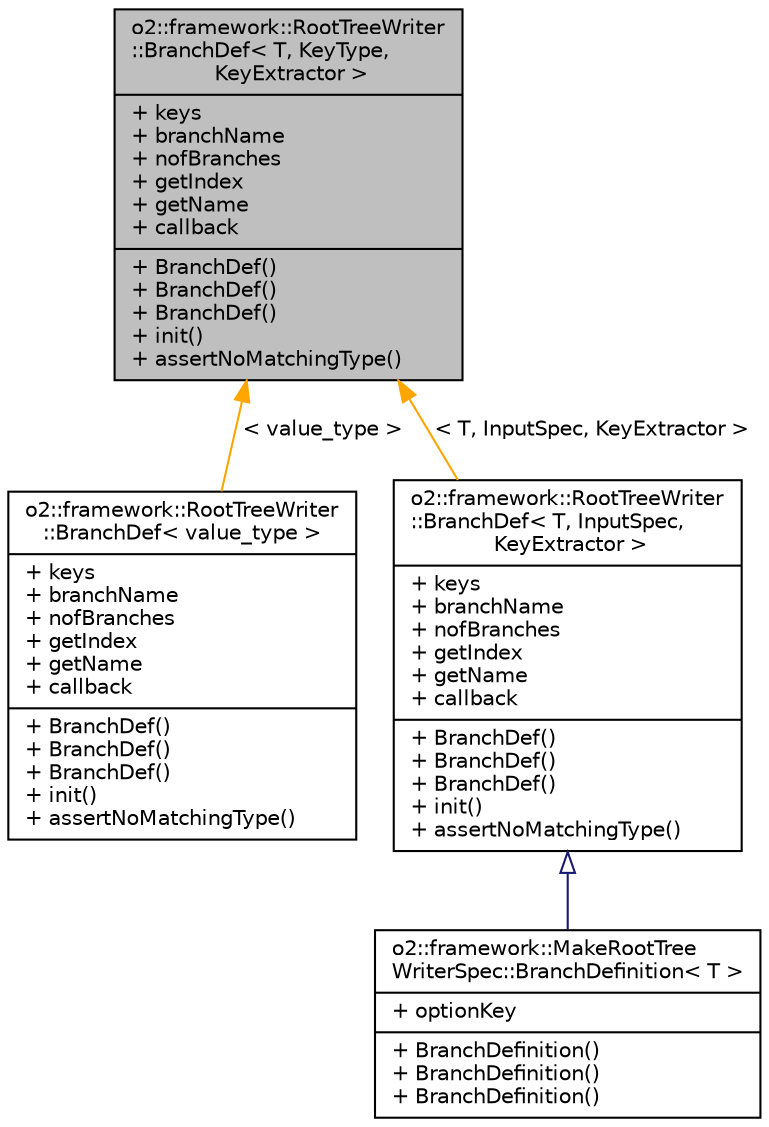 digraph "o2::framework::RootTreeWriter::BranchDef&lt; T, KeyType, KeyExtractor &gt;"
{
 // INTERACTIVE_SVG=YES
  bgcolor="transparent";
  edge [fontname="Helvetica",fontsize="10",labelfontname="Helvetica",labelfontsize="10"];
  node [fontname="Helvetica",fontsize="10",shape=record];
  Node0 [label="{o2::framework::RootTreeWriter\l::BranchDef\< T, KeyType,\l KeyExtractor \>\n|+ keys\l+ branchName\l+ nofBranches\l+ getIndex\l+ getName\l+ callback\l|+ BranchDef()\l+ BranchDef()\l+ BranchDef()\l+ init()\l+ assertNoMatchingType()\l}",height=0.2,width=0.4,color="black", fillcolor="grey75", style="filled", fontcolor="black"];
  Node0 -> Node1 [dir="back",color="orange",fontsize="10",style="solid",label=" \< value_type \>" ,fontname="Helvetica"];
  Node1 [label="{o2::framework::RootTreeWriter\l::BranchDef\< value_type \>\n|+ keys\l+ branchName\l+ nofBranches\l+ getIndex\l+ getName\l+ callback\l|+ BranchDef()\l+ BranchDef()\l+ BranchDef()\l+ init()\l+ assertNoMatchingType()\l}",height=0.2,width=0.4,color="black",URL="$d6/d72/structo2_1_1framework_1_1RootTreeWriter_1_1BranchDef.html"];
  Node0 -> Node2 [dir="back",color="orange",fontsize="10",style="solid",label=" \< T, InputSpec, KeyExtractor \>" ,fontname="Helvetica"];
  Node2 [label="{o2::framework::RootTreeWriter\l::BranchDef\< T, InputSpec,\l KeyExtractor \>\n|+ keys\l+ branchName\l+ nofBranches\l+ getIndex\l+ getName\l+ callback\l|+ BranchDef()\l+ BranchDef()\l+ BranchDef()\l+ init()\l+ assertNoMatchingType()\l}",height=0.2,width=0.4,color="black",URL="$d6/d72/structo2_1_1framework_1_1RootTreeWriter_1_1BranchDef.html"];
  Node2 -> Node3 [dir="back",color="midnightblue",fontsize="10",style="solid",arrowtail="onormal",fontname="Helvetica"];
  Node3 [label="{o2::framework::MakeRootTree\lWriterSpec::BranchDefinition\< T \>\n|+ optionKey\l|+ BranchDefinition()\l+ BranchDefinition()\l+ BranchDefinition()\l}",height=0.2,width=0.4,color="black",URL="$dc/d61/structo2_1_1framework_1_1MakeRootTreeWriterSpec_1_1BranchDefinition.html"];
}
